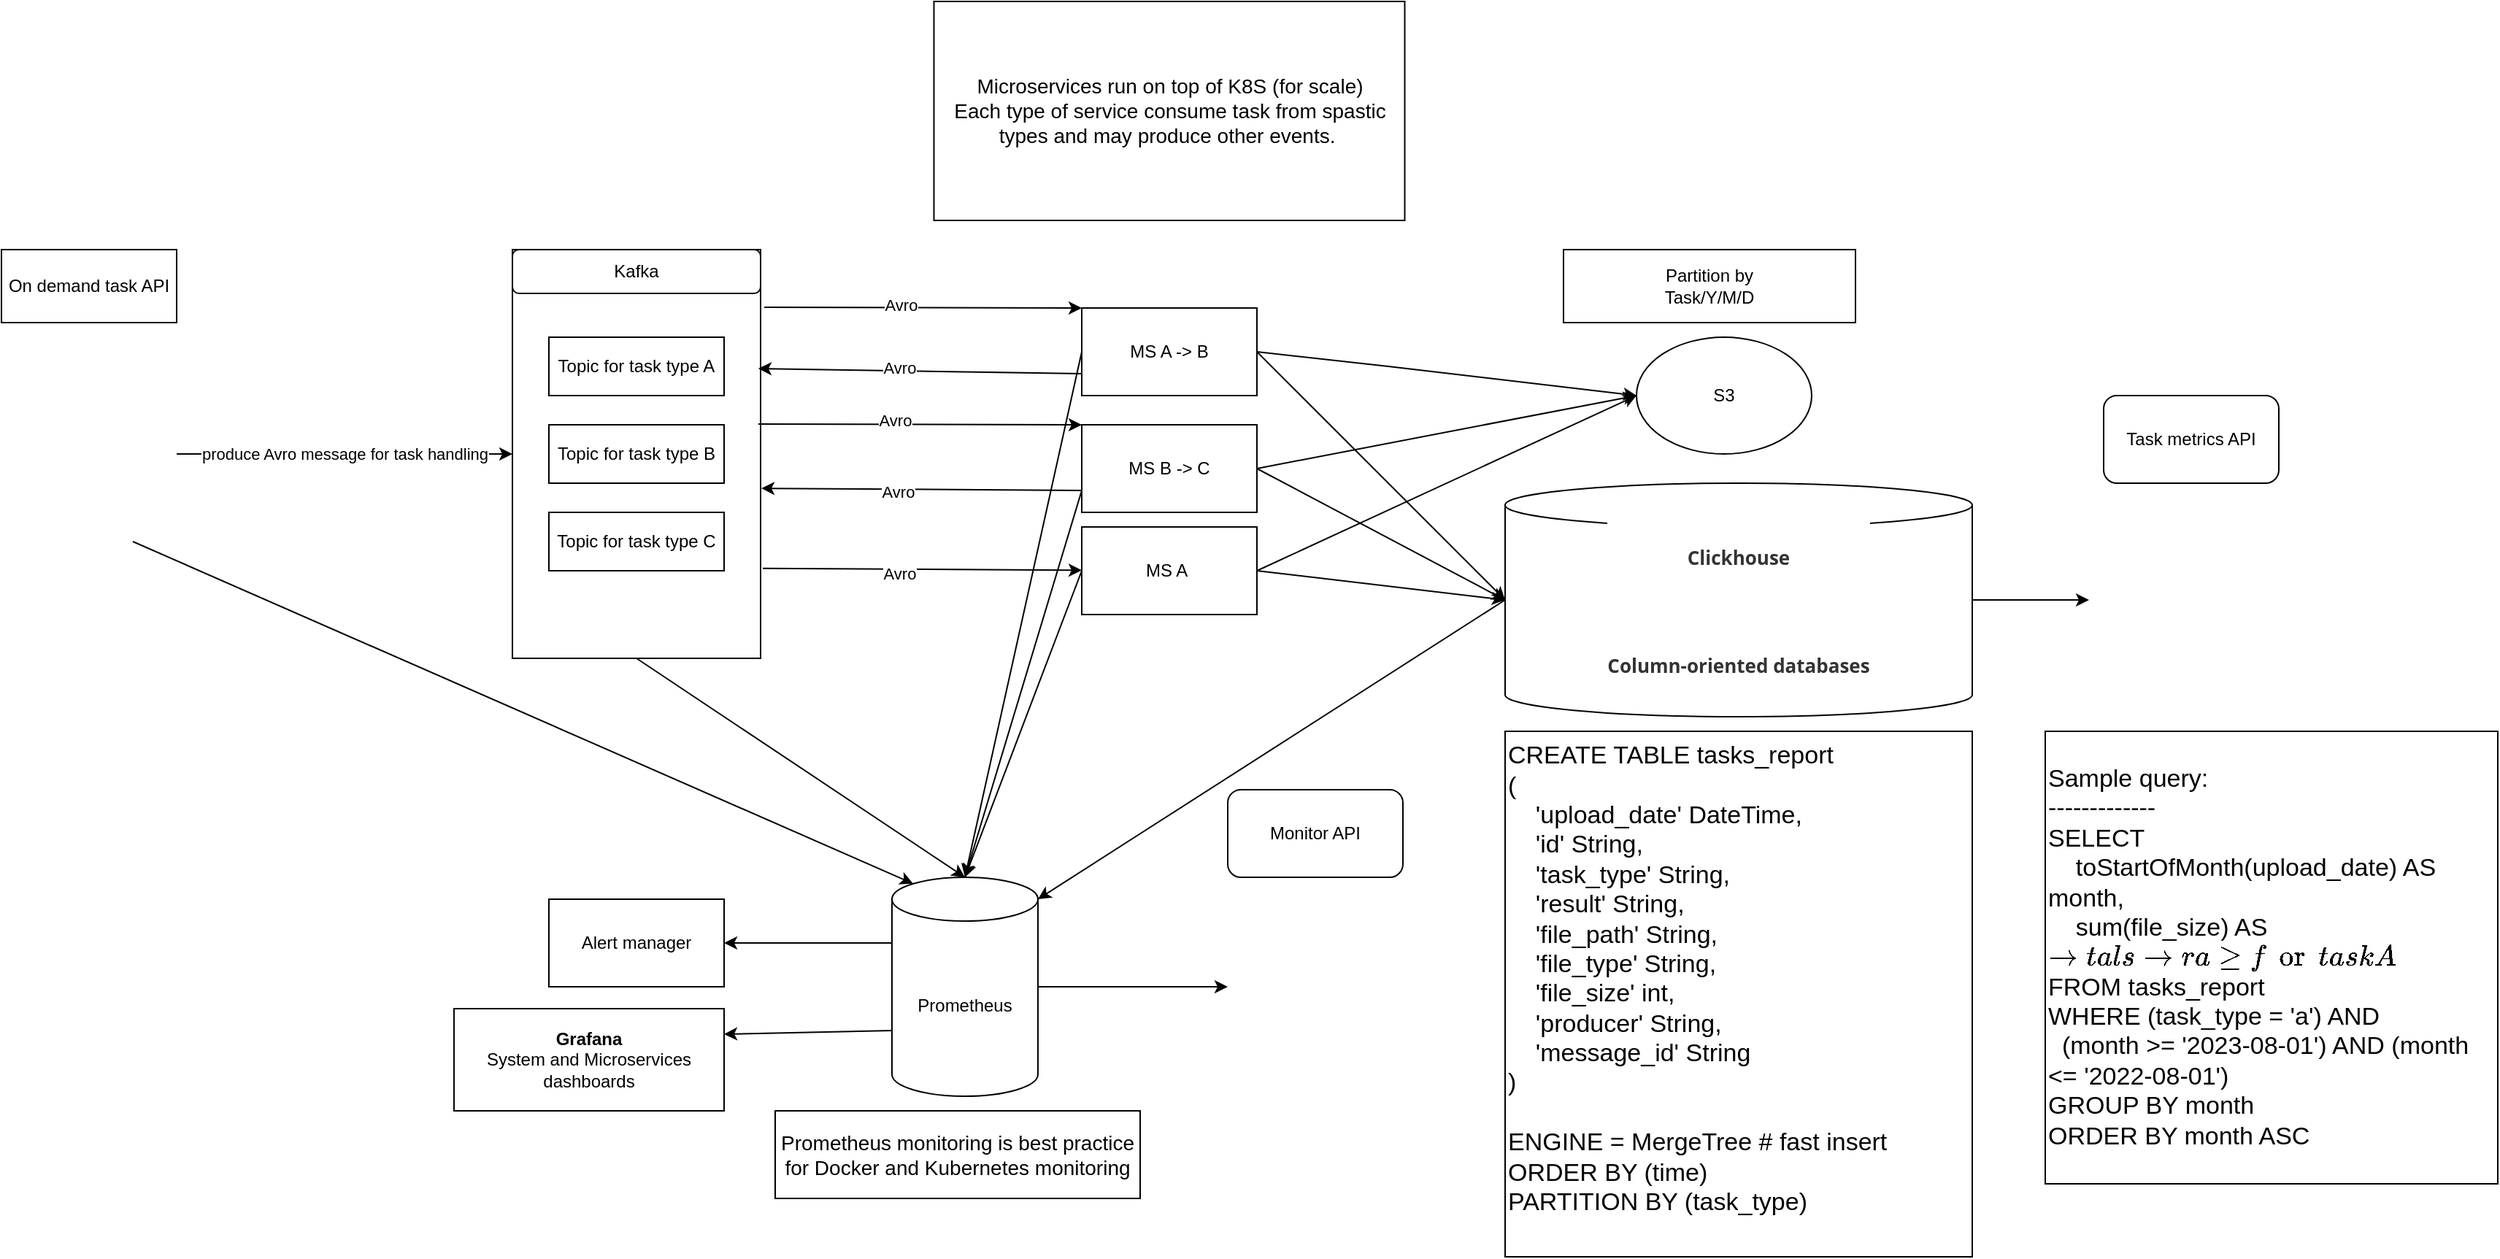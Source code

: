 <mxfile version="21.6.5" type="device">
  <diagram id="C5RBs43oDa-KdzZeNtuy" name="Page-1">
    <mxGraphModel dx="1434" dy="1849" grid="1" gridSize="10" guides="1" tooltips="1" connect="1" arrows="1" fold="1" page="1" pageScale="1" pageWidth="827" pageHeight="1169" math="0" shadow="0">
      <root>
        <mxCell id="WIyWlLk6GJQsqaUBKTNV-0" />
        <mxCell id="WIyWlLk6GJQsqaUBKTNV-1" parent="WIyWlLk6GJQsqaUBKTNV-0" />
        <mxCell id="UerXMS4vcQiKSYsklE6k-3" value="" style="shape=image;verticalLabelPosition=bottom;labelBackgroundColor=default;verticalAlign=top;aspect=fixed;imageAspect=0;image=https://www.covalent.xyz/wp-content/uploads/2022/11/Lambda2x.png;" parent="WIyWlLk6GJQsqaUBKTNV-1" vertex="1">
          <mxGeometry x="150" y="60" width="120" height="120" as="geometry" />
        </mxCell>
        <mxCell id="UerXMS4vcQiKSYsklE6k-4" value="On demand task API" style="rounded=0;whiteSpace=wrap;html=1;" parent="WIyWlLk6GJQsqaUBKTNV-1" vertex="1">
          <mxGeometry x="150" y="-20" width="120" height="50" as="geometry" />
        </mxCell>
        <mxCell id="UerXMS4vcQiKSYsklE6k-5" value="" style="rounded=0;whiteSpace=wrap;html=1;" parent="WIyWlLk6GJQsqaUBKTNV-1" vertex="1">
          <mxGeometry x="500" y="-20" width="170" height="280" as="geometry" />
        </mxCell>
        <mxCell id="UerXMS4vcQiKSYsklE6k-6" value="produce Avro message for task handling" style="endArrow=classic;html=1;rounded=0;exitX=1;exitY=0.5;exitDx=0;exitDy=0;entryX=0;entryY=0.5;entryDx=0;entryDy=0;" parent="WIyWlLk6GJQsqaUBKTNV-1" source="UerXMS4vcQiKSYsklE6k-3" target="UerXMS4vcQiKSYsklE6k-5" edge="1">
          <mxGeometry width="50" height="50" relative="1" as="geometry">
            <mxPoint x="390" y="180" as="sourcePoint" />
            <mxPoint x="440" y="130" as="targetPoint" />
          </mxGeometry>
        </mxCell>
        <mxCell id="UerXMS4vcQiKSYsklE6k-7" value="Topic for task type A" style="rounded=0;whiteSpace=wrap;html=1;" parent="WIyWlLk6GJQsqaUBKTNV-1" vertex="1">
          <mxGeometry x="525" y="40" width="120" height="40" as="geometry" />
        </mxCell>
        <mxCell id="UerXMS4vcQiKSYsklE6k-8" value="Topic for task type B" style="rounded=0;whiteSpace=wrap;html=1;" parent="WIyWlLk6GJQsqaUBKTNV-1" vertex="1">
          <mxGeometry x="525" y="100" width="120" height="40" as="geometry" />
        </mxCell>
        <mxCell id="UerXMS4vcQiKSYsklE6k-9" value="Topic for task type C" style="rounded=0;whiteSpace=wrap;html=1;" parent="WIyWlLk6GJQsqaUBKTNV-1" vertex="1">
          <mxGeometry x="525" y="160" width="120" height="40" as="geometry" />
        </mxCell>
        <mxCell id="UerXMS4vcQiKSYsklE6k-10" value="Kafka" style="rounded=1;whiteSpace=wrap;html=1;" parent="WIyWlLk6GJQsqaUBKTNV-1" vertex="1">
          <mxGeometry x="500" y="-20" width="170" height="30" as="geometry" />
        </mxCell>
        <mxCell id="UerXMS4vcQiKSYsklE6k-14" value="" style="endArrow=classic;html=1;rounded=0;exitX=1.015;exitY=0.141;exitDx=0;exitDy=0;exitPerimeter=0;entryX=0;entryY=0;entryDx=0;entryDy=0;" parent="WIyWlLk6GJQsqaUBKTNV-1" source="UerXMS4vcQiKSYsklE6k-5" target="UerXMS4vcQiKSYsklE6k-17" edge="1">
          <mxGeometry width="50" height="50" relative="1" as="geometry">
            <mxPoint x="780" y="50" as="sourcePoint" />
            <mxPoint x="870" y="50" as="targetPoint" />
          </mxGeometry>
        </mxCell>
        <mxCell id="dcURS-HUADBfVNqXMuAN-25" value="Avro" style="edgeLabel;html=1;align=center;verticalAlign=middle;resizable=0;points=[];" vertex="1" connectable="0" parent="UerXMS4vcQiKSYsklE6k-14">
          <mxGeometry x="-0.141" y="2" relative="1" as="geometry">
            <mxPoint as="offset" />
          </mxGeometry>
        </mxCell>
        <mxCell id="UerXMS4vcQiKSYsklE6k-16" value="&lt;font style=&quot;font-size: 14px;&quot;&gt;Microservices run on top of K8S (for scale)&lt;br&gt;Each type of service consume task from spastic types and may produce other events.&amp;nbsp;&lt;/font&gt;" style="rounded=0;whiteSpace=wrap;html=1;" parent="WIyWlLk6GJQsqaUBKTNV-1" vertex="1">
          <mxGeometry x="788.75" y="-190" width="322.5" height="150" as="geometry" />
        </mxCell>
        <mxCell id="UerXMS4vcQiKSYsklE6k-17" value="MS A -&amp;gt; B" style="rounded=0;whiteSpace=wrap;html=1;" parent="WIyWlLk6GJQsqaUBKTNV-1" vertex="1">
          <mxGeometry x="890" y="20" width="120" height="60" as="geometry" />
        </mxCell>
        <mxCell id="UerXMS4vcQiKSYsklE6k-18" value="" style="endArrow=classic;html=1;rounded=0;exitX=0;exitY=0.75;exitDx=0;exitDy=0;entryX=0.991;entryY=0.291;entryDx=0;entryDy=0;entryPerimeter=0;" parent="WIyWlLk6GJQsqaUBKTNV-1" source="UerXMS4vcQiKSYsklE6k-17" target="UerXMS4vcQiKSYsklE6k-5" edge="1">
          <mxGeometry width="50" height="50" relative="1" as="geometry">
            <mxPoint x="590" y="190" as="sourcePoint" />
            <mxPoint x="781.02" y="63.44" as="targetPoint" />
          </mxGeometry>
        </mxCell>
        <mxCell id="dcURS-HUADBfVNqXMuAN-26" value="Avro" style="edgeLabel;html=1;align=center;verticalAlign=middle;resizable=0;points=[];" vertex="1" connectable="0" parent="UerXMS4vcQiKSYsklE6k-18">
          <mxGeometry x="0.129" y="-2" relative="1" as="geometry">
            <mxPoint as="offset" />
          </mxGeometry>
        </mxCell>
        <mxCell id="UerXMS4vcQiKSYsklE6k-19" value="" style="endArrow=classic;html=1;rounded=0;exitX=0.991;exitY=0.427;exitDx=0;exitDy=0;exitPerimeter=0;entryX=0;entryY=0;entryDx=0;entryDy=0;" parent="WIyWlLk6GJQsqaUBKTNV-1" source="UerXMS4vcQiKSYsklE6k-5" target="UerXMS4vcQiKSYsklE6k-20" edge="1">
          <mxGeometry width="50" height="50" relative="1" as="geometry">
            <mxPoint x="780" y="130" as="sourcePoint" />
            <mxPoint x="870" y="130" as="targetPoint" />
          </mxGeometry>
        </mxCell>
        <mxCell id="dcURS-HUADBfVNqXMuAN-27" value="Avro" style="edgeLabel;html=1;align=center;verticalAlign=middle;resizable=0;points=[];" vertex="1" connectable="0" parent="UerXMS4vcQiKSYsklE6k-19">
          <mxGeometry x="-0.156" y="3" relative="1" as="geometry">
            <mxPoint as="offset" />
          </mxGeometry>
        </mxCell>
        <mxCell id="UerXMS4vcQiKSYsklE6k-20" value="MS B -&amp;gt; C" style="rounded=0;whiteSpace=wrap;html=1;" parent="WIyWlLk6GJQsqaUBKTNV-1" vertex="1">
          <mxGeometry x="890" y="100" width="120" height="60" as="geometry" />
        </mxCell>
        <mxCell id="UerXMS4vcQiKSYsklE6k-21" value="" style="endArrow=classic;html=1;rounded=0;exitX=0;exitY=0.75;exitDx=0;exitDy=0;entryX=1.003;entryY=0.584;entryDx=0;entryDy=0;entryPerimeter=0;" parent="WIyWlLk6GJQsqaUBKTNV-1" source="UerXMS4vcQiKSYsklE6k-20" target="UerXMS4vcQiKSYsklE6k-5" edge="1">
          <mxGeometry width="50" height="50" relative="1" as="geometry">
            <mxPoint x="590" y="270" as="sourcePoint" />
            <mxPoint x="781" y="143" as="targetPoint" />
          </mxGeometry>
        </mxCell>
        <mxCell id="dcURS-HUADBfVNqXMuAN-28" value="Avro" style="edgeLabel;html=1;align=center;verticalAlign=middle;resizable=0;points=[];" vertex="1" connectable="0" parent="UerXMS4vcQiKSYsklE6k-21">
          <mxGeometry x="0.148" y="2" relative="1" as="geometry">
            <mxPoint as="offset" />
          </mxGeometry>
        </mxCell>
        <mxCell id="UerXMS4vcQiKSYsklE6k-22" value="" style="endArrow=classic;html=1;rounded=0;exitX=1.009;exitY=0.78;exitDx=0;exitDy=0;exitPerimeter=0;" parent="WIyWlLk6GJQsqaUBKTNV-1" source="UerXMS4vcQiKSYsklE6k-5" target="UerXMS4vcQiKSYsklE6k-23" edge="1">
          <mxGeometry width="50" height="50" relative="1" as="geometry">
            <mxPoint x="780" y="200" as="sourcePoint" />
            <mxPoint x="870" y="200" as="targetPoint" />
          </mxGeometry>
        </mxCell>
        <mxCell id="dcURS-HUADBfVNqXMuAN-29" value="Avro" style="edgeLabel;html=1;align=center;verticalAlign=middle;resizable=0;points=[];" vertex="1" connectable="0" parent="UerXMS4vcQiKSYsklE6k-22">
          <mxGeometry x="-0.144" y="-3" relative="1" as="geometry">
            <mxPoint as="offset" />
          </mxGeometry>
        </mxCell>
        <mxCell id="UerXMS4vcQiKSYsklE6k-23" value="MS A&amp;nbsp;" style="rounded=0;whiteSpace=wrap;html=1;" parent="WIyWlLk6GJQsqaUBKTNV-1" vertex="1">
          <mxGeometry x="890" y="170" width="120" height="60" as="geometry" />
        </mxCell>
        <mxCell id="UerXMS4vcQiKSYsklE6k-26" value="Prometheus" style="shape=cylinder3;whiteSpace=wrap;html=1;boundedLbl=1;backgroundOutline=1;size=15;" parent="WIyWlLk6GJQsqaUBKTNV-1" vertex="1">
          <mxGeometry x="760" y="410" width="100" height="150" as="geometry" />
        </mxCell>
        <mxCell id="UerXMS4vcQiKSYsklE6k-27" value="&lt;font style=&quot;font-size: 14px;&quot;&gt;Prometheus monitoring is best practice for Docker and Kubernetes monitoring&lt;/font&gt;" style="rounded=0;whiteSpace=wrap;html=1;" parent="WIyWlLk6GJQsqaUBKTNV-1" vertex="1">
          <mxGeometry x="680" y="570" width="250" height="60" as="geometry" />
        </mxCell>
        <mxCell id="UerXMS4vcQiKSYsklE6k-31" value="" style="shape=image;verticalLabelPosition=bottom;labelBackgroundColor=default;verticalAlign=top;aspect=fixed;imageAspect=0;image=https://www.covalent.xyz/wp-content/uploads/2022/11/Lambda2x.png;" parent="WIyWlLk6GJQsqaUBKTNV-1" vertex="1">
          <mxGeometry x="990" y="425" width="120" height="120" as="geometry" />
        </mxCell>
        <mxCell id="UerXMS4vcQiKSYsklE6k-34" value="Monitor API" style="rounded=1;whiteSpace=wrap;html=1;" parent="WIyWlLk6GJQsqaUBKTNV-1" vertex="1">
          <mxGeometry x="990" y="350" width="120" height="60" as="geometry" />
        </mxCell>
        <mxCell id="dcURS-HUADBfVNqXMuAN-0" value="S3" style="ellipse;whiteSpace=wrap;html=1;" vertex="1" parent="WIyWlLk6GJQsqaUBKTNV-1">
          <mxGeometry x="1270" y="40" width="120" height="80" as="geometry" />
        </mxCell>
        <mxCell id="dcURS-HUADBfVNqXMuAN-1" value="Partition by&lt;br&gt;Task/Y/M/D" style="rounded=0;whiteSpace=wrap;html=1;" vertex="1" parent="WIyWlLk6GJQsqaUBKTNV-1">
          <mxGeometry x="1220" y="-20" width="200" height="50" as="geometry" />
        </mxCell>
        <mxCell id="dcURS-HUADBfVNqXMuAN-2" value="" style="endArrow=classic;html=1;rounded=0;entryX=0;entryY=0.5;entryDx=0;entryDy=0;exitX=1;exitY=0.5;exitDx=0;exitDy=0;" edge="1" parent="WIyWlLk6GJQsqaUBKTNV-1" source="UerXMS4vcQiKSYsklE6k-17" target="dcURS-HUADBfVNqXMuAN-0">
          <mxGeometry width="50" height="50" relative="1" as="geometry">
            <mxPoint x="1020" y="200" as="sourcePoint" />
            <mxPoint x="1070" y="150" as="targetPoint" />
            <Array as="points">
              <mxPoint x="1100" y="60" />
            </Array>
          </mxGeometry>
        </mxCell>
        <mxCell id="dcURS-HUADBfVNqXMuAN-3" value="" style="endArrow=classic;html=1;rounded=0;entryX=0;entryY=0.5;entryDx=0;entryDy=0;exitX=1;exitY=0.5;exitDx=0;exitDy=0;" edge="1" parent="WIyWlLk6GJQsqaUBKTNV-1" source="UerXMS4vcQiKSYsklE6k-20" target="dcURS-HUADBfVNqXMuAN-0">
          <mxGeometry width="50" height="50" relative="1" as="geometry">
            <mxPoint x="1020" y="200" as="sourcePoint" />
            <mxPoint x="1070" y="150" as="targetPoint" />
          </mxGeometry>
        </mxCell>
        <mxCell id="dcURS-HUADBfVNqXMuAN-4" value="" style="endArrow=classic;html=1;rounded=0;exitX=1;exitY=0.5;exitDx=0;exitDy=0;entryX=0;entryY=0.5;entryDx=0;entryDy=0;" edge="1" parent="WIyWlLk6GJQsqaUBKTNV-1" source="UerXMS4vcQiKSYsklE6k-23" target="dcURS-HUADBfVNqXMuAN-0">
          <mxGeometry width="50" height="50" relative="1" as="geometry">
            <mxPoint x="1020" y="200" as="sourcePoint" />
            <mxPoint x="1230" y="140" as="targetPoint" />
          </mxGeometry>
        </mxCell>
        <mxCell id="dcURS-HUADBfVNqXMuAN-5" value="" style="endArrow=classic;html=1;rounded=0;exitX=0.5;exitY=1;exitDx=0;exitDy=0;entryX=0.5;entryY=0;entryDx=0;entryDy=0;entryPerimeter=0;" edge="1" parent="WIyWlLk6GJQsqaUBKTNV-1" source="UerXMS4vcQiKSYsklE6k-5" target="UerXMS4vcQiKSYsklE6k-26">
          <mxGeometry width="50" height="50" relative="1" as="geometry">
            <mxPoint x="830" y="310" as="sourcePoint" />
            <mxPoint x="880" y="260" as="targetPoint" />
          </mxGeometry>
        </mxCell>
        <mxCell id="dcURS-HUADBfVNqXMuAN-6" value="" style="endArrow=classic;html=1;rounded=0;entryX=0.5;entryY=0;entryDx=0;entryDy=0;entryPerimeter=0;exitX=0;exitY=0.5;exitDx=0;exitDy=0;" edge="1" parent="WIyWlLk6GJQsqaUBKTNV-1" source="UerXMS4vcQiKSYsklE6k-17" target="UerXMS4vcQiKSYsklE6k-26">
          <mxGeometry width="50" height="50" relative="1" as="geometry">
            <mxPoint x="830" y="200" as="sourcePoint" />
            <mxPoint x="880" y="150" as="targetPoint" />
          </mxGeometry>
        </mxCell>
        <mxCell id="dcURS-HUADBfVNqXMuAN-7" value="" style="endArrow=classic;html=1;rounded=0;entryX=0.5;entryY=0;entryDx=0;entryDy=0;entryPerimeter=0;exitX=0;exitY=0.75;exitDx=0;exitDy=0;" edge="1" parent="WIyWlLk6GJQsqaUBKTNV-1" source="UerXMS4vcQiKSYsklE6k-20" target="UerXMS4vcQiKSYsklE6k-26">
          <mxGeometry width="50" height="50" relative="1" as="geometry">
            <mxPoint x="830" y="200" as="sourcePoint" />
            <mxPoint x="880" y="150" as="targetPoint" />
          </mxGeometry>
        </mxCell>
        <mxCell id="dcURS-HUADBfVNqXMuAN-8" value="" style="endArrow=classic;html=1;rounded=0;entryX=0.5;entryY=0;entryDx=0;entryDy=0;entryPerimeter=0;exitX=0;exitY=0.5;exitDx=0;exitDy=0;" edge="1" parent="WIyWlLk6GJQsqaUBKTNV-1" source="UerXMS4vcQiKSYsklE6k-23" target="UerXMS4vcQiKSYsklE6k-26">
          <mxGeometry width="50" height="50" relative="1" as="geometry">
            <mxPoint x="830" y="200" as="sourcePoint" />
            <mxPoint x="880" y="150" as="targetPoint" />
          </mxGeometry>
        </mxCell>
        <mxCell id="dcURS-HUADBfVNqXMuAN-9" value="" style="endArrow=classic;html=1;rounded=0;entryX=0.145;entryY=0;entryDx=0;entryDy=4.35;entryPerimeter=0;exitX=0.75;exitY=1;exitDx=0;exitDy=0;" edge="1" parent="WIyWlLk6GJQsqaUBKTNV-1" source="UerXMS4vcQiKSYsklE6k-3" target="UerXMS4vcQiKSYsklE6k-26">
          <mxGeometry width="50" height="50" relative="1" as="geometry">
            <mxPoint x="830" y="200" as="sourcePoint" />
            <mxPoint x="880" y="150" as="targetPoint" />
          </mxGeometry>
        </mxCell>
        <mxCell id="dcURS-HUADBfVNqXMuAN-12" value="&lt;h1 style=&quot;border-color: var(--border-color); box-sizing: border-box; margin: 15px 0px 25px; line-height: 48px; background-color: rgb(255, 255, 255); font-size: 13px;&quot; class=&quot;main-title single-title entry-title&quot;&gt;&lt;font style=&quot;border-color: var(--border-color);&quot; face=&quot;Open Sans, sans-serif&quot; color=&quot;#333333&quot;&gt;Clickhouse&lt;/font&gt;&lt;/h1&gt;&lt;h1 style=&quot;border-color: var(--border-color); box-sizing: border-box; margin: 15px 0px 25px; line-height: 48px; background-color: rgb(255, 255, 255); font-size: 13px;&quot; class=&quot;main-title single-title entry-title&quot;&gt;&lt;font style=&quot;border-color: var(--border-color);&quot; face=&quot;Open Sans, sans-serif&quot; color=&quot;#333333&quot;&gt;Column-oriented databases&lt;/font&gt;&lt;/h1&gt;&lt;h1 style=&quot;box-sizing: border-box; margin: 15px 0px 25px; line-height: 48px; text-align: start; background-color: rgb(255, 255, 255); font-size: 13px;&quot; class=&quot;main-title single-title entry-title&quot;&gt;&lt;/h1&gt;" style="shape=cylinder3;whiteSpace=wrap;html=1;boundedLbl=1;backgroundOutline=1;size=15;" vertex="1" parent="WIyWlLk6GJQsqaUBKTNV-1">
          <mxGeometry x="1180" y="140" width="320" height="160" as="geometry" />
        </mxCell>
        <mxCell id="dcURS-HUADBfVNqXMuAN-14" value="" style="endArrow=classic;html=1;rounded=0;entryX=0;entryY=0.5;entryDx=0;entryDy=0;entryPerimeter=0;exitX=1;exitY=0.5;exitDx=0;exitDy=0;" edge="1" parent="WIyWlLk6GJQsqaUBKTNV-1" source="UerXMS4vcQiKSYsklE6k-17" target="dcURS-HUADBfVNqXMuAN-12">
          <mxGeometry width="50" height="50" relative="1" as="geometry">
            <mxPoint x="850" y="270" as="sourcePoint" />
            <mxPoint x="900" y="220" as="targetPoint" />
          </mxGeometry>
        </mxCell>
        <mxCell id="dcURS-HUADBfVNqXMuAN-15" value="" style="endArrow=classic;html=1;rounded=0;entryX=0;entryY=0.5;entryDx=0;entryDy=0;entryPerimeter=0;exitX=1;exitY=0.5;exitDx=0;exitDy=0;" edge="1" parent="WIyWlLk6GJQsqaUBKTNV-1" source="UerXMS4vcQiKSYsklE6k-20" target="dcURS-HUADBfVNqXMuAN-12">
          <mxGeometry width="50" height="50" relative="1" as="geometry">
            <mxPoint x="850" y="270" as="sourcePoint" />
            <mxPoint x="900" y="220" as="targetPoint" />
          </mxGeometry>
        </mxCell>
        <mxCell id="dcURS-HUADBfVNqXMuAN-16" value="" style="endArrow=classic;html=1;rounded=0;entryX=0;entryY=0.5;entryDx=0;entryDy=0;entryPerimeter=0;exitX=1;exitY=0.5;exitDx=0;exitDy=0;" edge="1" parent="WIyWlLk6GJQsqaUBKTNV-1" source="UerXMS4vcQiKSYsklE6k-23" target="dcURS-HUADBfVNqXMuAN-12">
          <mxGeometry width="50" height="50" relative="1" as="geometry">
            <mxPoint x="850" y="270" as="sourcePoint" />
            <mxPoint x="900" y="220" as="targetPoint" />
          </mxGeometry>
        </mxCell>
        <mxCell id="dcURS-HUADBfVNqXMuAN-17" value="&lt;div style=&quot;font-size: 17px;&quot;&gt;&lt;font style=&quot;font-size: 17px;&quot;&gt;CREATE TABLE tasks_report&lt;/font&gt;&lt;/div&gt;&lt;div style=&quot;font-size: 17px;&quot;&gt;&lt;font style=&quot;font-size: 17px;&quot;&gt;(&lt;/font&gt;&lt;/div&gt;&lt;div style=&quot;font-size: 17px;&quot;&gt;&lt;font style=&quot;font-size: 17px;&quot;&gt;&amp;nbsp; &amp;nbsp; &#39;upload_date&#39; DateTime,&lt;/font&gt;&lt;/div&gt;&lt;div style=&quot;font-size: 17px;&quot;&gt;&lt;font style=&quot;font-size: 17px;&quot;&gt;&amp;nbsp; &amp;nbsp; &#39;id&#39; String,&lt;/font&gt;&lt;/div&gt;&lt;div style=&quot;font-size: 17px;&quot;&gt;&lt;font style=&quot;font-size: 17px;&quot;&gt;&amp;nbsp; &amp;nbsp; &#39;task_type&#39; String,&lt;/font&gt;&lt;/div&gt;&lt;div style=&quot;font-size: 17px;&quot;&gt;&lt;font style=&quot;font-size: 17px;&quot;&gt;&amp;nbsp; &amp;nbsp; &#39;result&#39; String,&lt;/font&gt;&lt;/div&gt;&lt;div style=&quot;font-size: 17px;&quot;&gt;&lt;font style=&quot;font-size: 17px;&quot;&gt;&amp;nbsp; &amp;nbsp; &#39;file_path&#39; String,&lt;/font&gt;&lt;/div&gt;&lt;div style=&quot;font-size: 17px;&quot;&gt;&lt;font style=&quot;font-size: 17px;&quot;&gt;&amp;nbsp; &amp;nbsp; &#39;file_type&#39; String,&lt;/font&gt;&lt;/div&gt;&lt;div style=&quot;font-size: 17px;&quot;&gt;&lt;font style=&quot;font-size: 17px;&quot;&gt;&amp;nbsp; &amp;nbsp; &#39;file_size&#39; int,&lt;/font&gt;&lt;/div&gt;&lt;div style=&quot;font-size: 17px;&quot;&gt;&lt;font style=&quot;font-size: 17px;&quot;&gt;&amp;nbsp; &amp;nbsp; &#39;producer&#39; String,&lt;/font&gt;&lt;/div&gt;&lt;div style=&quot;font-size: 17px;&quot;&gt;&lt;font style=&quot;font-size: 17px;&quot;&gt;&amp;nbsp; &amp;nbsp; &#39;message_id&#39; String&lt;/font&gt;&lt;/div&gt;&lt;div style=&quot;font-size: 17px;&quot;&gt;&lt;font style=&quot;font-size: 17px;&quot;&gt;)&lt;/font&gt;&lt;/div&gt;&lt;div style=&quot;font-size: 17px;&quot;&gt;&lt;font style=&quot;font-size: 17px;&quot;&gt;&lt;br&gt;&lt;/font&gt;&lt;/div&gt;&lt;div style=&quot;font-size: 17px;&quot;&gt;&lt;font style=&quot;font-size: 17px;&quot;&gt;ENGINE = MergeTree # fast insert&lt;/font&gt;&lt;/div&gt;&lt;div style=&quot;font-size: 17px;&quot;&gt;&lt;font style=&quot;font-size: 17px;&quot;&gt;ORDER BY (time)&lt;/font&gt;&lt;/div&gt;&lt;div style=&quot;font-size: 17px;&quot;&gt;&lt;font style=&quot;font-size: 17px;&quot;&gt;PARTITION BY (task_type)&lt;/font&gt;&lt;/div&gt;&lt;div style=&quot;font-size: 17px;&quot;&gt;&lt;br&gt;&lt;/div&gt;" style="rounded=0;whiteSpace=wrap;html=1;align=left;" vertex="1" parent="WIyWlLk6GJQsqaUBKTNV-1">
          <mxGeometry x="1180" y="310" width="320" height="360" as="geometry" />
        </mxCell>
        <mxCell id="dcURS-HUADBfVNqXMuAN-18" value="" style="endArrow=classic;html=1;rounded=0;exitX=1;exitY=0.5;exitDx=0;exitDy=0;exitPerimeter=0;entryX=0;entryY=0.5;entryDx=0;entryDy=0;" edge="1" parent="WIyWlLk6GJQsqaUBKTNV-1" source="UerXMS4vcQiKSYsklE6k-26" target="UerXMS4vcQiKSYsklE6k-31">
          <mxGeometry width="50" height="50" relative="1" as="geometry">
            <mxPoint x="950" y="260" as="sourcePoint" />
            <mxPoint x="1000" y="210" as="targetPoint" />
          </mxGeometry>
        </mxCell>
        <mxCell id="dcURS-HUADBfVNqXMuAN-22" value="" style="shape=image;verticalLabelPosition=bottom;labelBackgroundColor=default;verticalAlign=top;aspect=fixed;imageAspect=0;image=https://www.covalent.xyz/wp-content/uploads/2022/11/Lambda2x.png;" vertex="1" parent="WIyWlLk6GJQsqaUBKTNV-1">
          <mxGeometry x="1580" y="160" width="120" height="120" as="geometry" />
        </mxCell>
        <mxCell id="dcURS-HUADBfVNqXMuAN-23" value="Task metrics API" style="rounded=1;whiteSpace=wrap;html=1;" vertex="1" parent="WIyWlLk6GJQsqaUBKTNV-1">
          <mxGeometry x="1590" y="80" width="120" height="60" as="geometry" />
        </mxCell>
        <mxCell id="dcURS-HUADBfVNqXMuAN-24" value="" style="endArrow=classic;html=1;rounded=0;entryX=0;entryY=0.5;entryDx=0;entryDy=0;exitX=1;exitY=0.5;exitDx=0;exitDy=0;exitPerimeter=0;" edge="1" parent="WIyWlLk6GJQsqaUBKTNV-1" source="dcURS-HUADBfVNqXMuAN-12" target="dcURS-HUADBfVNqXMuAN-22">
          <mxGeometry width="50" height="50" relative="1" as="geometry">
            <mxPoint x="1060" y="330" as="sourcePoint" />
            <mxPoint x="1110" y="280" as="targetPoint" />
          </mxGeometry>
        </mxCell>
        <mxCell id="dcURS-HUADBfVNqXMuAN-30" value="&lt;div style=&quot;border-color: var(--border-color); font-size: 17px;&quot;&gt;&lt;font style=&quot;font-size: 17px;&quot;&gt;&lt;span style=&quot;background-color: initial;&quot;&gt;Sample query:&lt;/span&gt;&lt;br&gt;&lt;/font&gt;&lt;/div&gt;&lt;div style=&quot;border-color: var(--border-color); font-size: 17px;&quot;&gt;&lt;font style=&quot;font-size: 17px;&quot;&gt;-------------&lt;/font&gt;&lt;/div&gt;&lt;div style=&quot;border-color: var(--border-color); font-size: 17px;&quot;&gt;&lt;font style=&quot;font-size: 17px;&quot;&gt;SELECT&lt;/font&gt;&lt;/div&gt;&lt;div style=&quot;border-color: var(--border-color); font-size: 17px;&quot;&gt;&lt;font style=&quot;font-size: 17px;&quot;&gt;&amp;nbsp; &amp;nbsp; toStartOfMonth(upload_date) AS month,&lt;/font&gt;&lt;/div&gt;&lt;div style=&quot;border-color: var(--border-color); font-size: 17px;&quot;&gt;&lt;font style=&quot;font-size: 17px;&quot;&gt;&amp;nbsp; &amp;nbsp; sum(file_size) AS `total storage for task A`&lt;/font&gt;&lt;/div&gt;&lt;div style=&quot;border-color: var(--border-color); font-size: 17px;&quot;&gt;&lt;font style=&quot;font-size: 17px;&quot;&gt;FROM tasks_report&lt;/font&gt;&lt;/div&gt;&lt;div style=&quot;border-color: var(--border-color); font-size: 17px;&quot;&gt;&lt;font style=&quot;font-size: 17px;&quot;&gt;WHERE (task_type = &#39;a&#39;) AND&amp;nbsp;&lt;/font&gt;&lt;/div&gt;&lt;div style=&quot;border-color: var(--border-color); font-size: 17px;&quot;&gt;&lt;font style=&quot;font-size: 17px;&quot;&gt;&amp;nbsp; (month &amp;gt;= &#39;2023-08-01&#39;) AND (month &amp;lt;= &#39;2022-08-01&#39;)&amp;nbsp;&lt;/font&gt;&lt;/div&gt;&lt;div style=&quot;border-color: var(--border-color); font-size: 17px;&quot;&gt;&lt;font style=&quot;font-size: 17px;&quot;&gt;GROUP BY month&lt;/font&gt;&lt;/div&gt;&lt;div style=&quot;border-color: var(--border-color); font-size: 17px;&quot;&gt;&lt;font style=&quot;font-size: 17px;&quot;&gt;ORDER BY month ASC&lt;/font&gt;&lt;/div&gt;" style="rounded=0;whiteSpace=wrap;html=1;align=left;" vertex="1" parent="WIyWlLk6GJQsqaUBKTNV-1">
          <mxGeometry x="1550" y="310" width="310" height="310" as="geometry" />
        </mxCell>
        <mxCell id="dcURS-HUADBfVNqXMuAN-31" value="" style="endArrow=classic;html=1;rounded=0;entryX=1;entryY=0;entryDx=0;entryDy=15;entryPerimeter=0;exitX=0;exitY=0.5;exitDx=0;exitDy=0;exitPerimeter=0;" edge="1" parent="WIyWlLk6GJQsqaUBKTNV-1" source="dcURS-HUADBfVNqXMuAN-12" target="UerXMS4vcQiKSYsklE6k-26">
          <mxGeometry width="50" height="50" relative="1" as="geometry">
            <mxPoint x="1330" y="330" as="sourcePoint" />
            <mxPoint x="1380" y="280" as="targetPoint" />
          </mxGeometry>
        </mxCell>
        <mxCell id="dcURS-HUADBfVNqXMuAN-32" value="Alert manager" style="rounded=0;whiteSpace=wrap;html=1;" vertex="1" parent="WIyWlLk6GJQsqaUBKTNV-1">
          <mxGeometry x="525" y="425" width="120" height="60" as="geometry" />
        </mxCell>
        <mxCell id="dcURS-HUADBfVNqXMuAN-33" value="" style="endArrow=classic;html=1;rounded=0;exitX=0;exitY=0;exitDx=0;exitDy=45;exitPerimeter=0;entryX=1;entryY=0.5;entryDx=0;entryDy=0;" edge="1" parent="WIyWlLk6GJQsqaUBKTNV-1" source="UerXMS4vcQiKSYsklE6k-26" target="dcURS-HUADBfVNqXMuAN-32">
          <mxGeometry width="50" height="50" relative="1" as="geometry">
            <mxPoint x="650" y="470" as="sourcePoint" />
            <mxPoint x="700" y="420" as="targetPoint" />
          </mxGeometry>
        </mxCell>
        <mxCell id="dcURS-HUADBfVNqXMuAN-34" value="&lt;b&gt;Grafana &lt;/b&gt;&lt;br&gt;System and Microservices dashboards" style="rounded=0;whiteSpace=wrap;html=1;" vertex="1" parent="WIyWlLk6GJQsqaUBKTNV-1">
          <mxGeometry x="460" y="500" width="185" height="70" as="geometry" />
        </mxCell>
        <mxCell id="dcURS-HUADBfVNqXMuAN-35" value="" style="endArrow=classic;html=1;rounded=0;exitX=0;exitY=0;exitDx=0;exitDy=105;exitPerimeter=0;entryX=1;entryY=0.25;entryDx=0;entryDy=0;" edge="1" parent="WIyWlLk6GJQsqaUBKTNV-1" source="UerXMS4vcQiKSYsklE6k-26" target="dcURS-HUADBfVNqXMuAN-34">
          <mxGeometry width="50" height="50" relative="1" as="geometry">
            <mxPoint x="650" y="470" as="sourcePoint" />
            <mxPoint x="700" y="420" as="targetPoint" />
          </mxGeometry>
        </mxCell>
      </root>
    </mxGraphModel>
  </diagram>
</mxfile>
